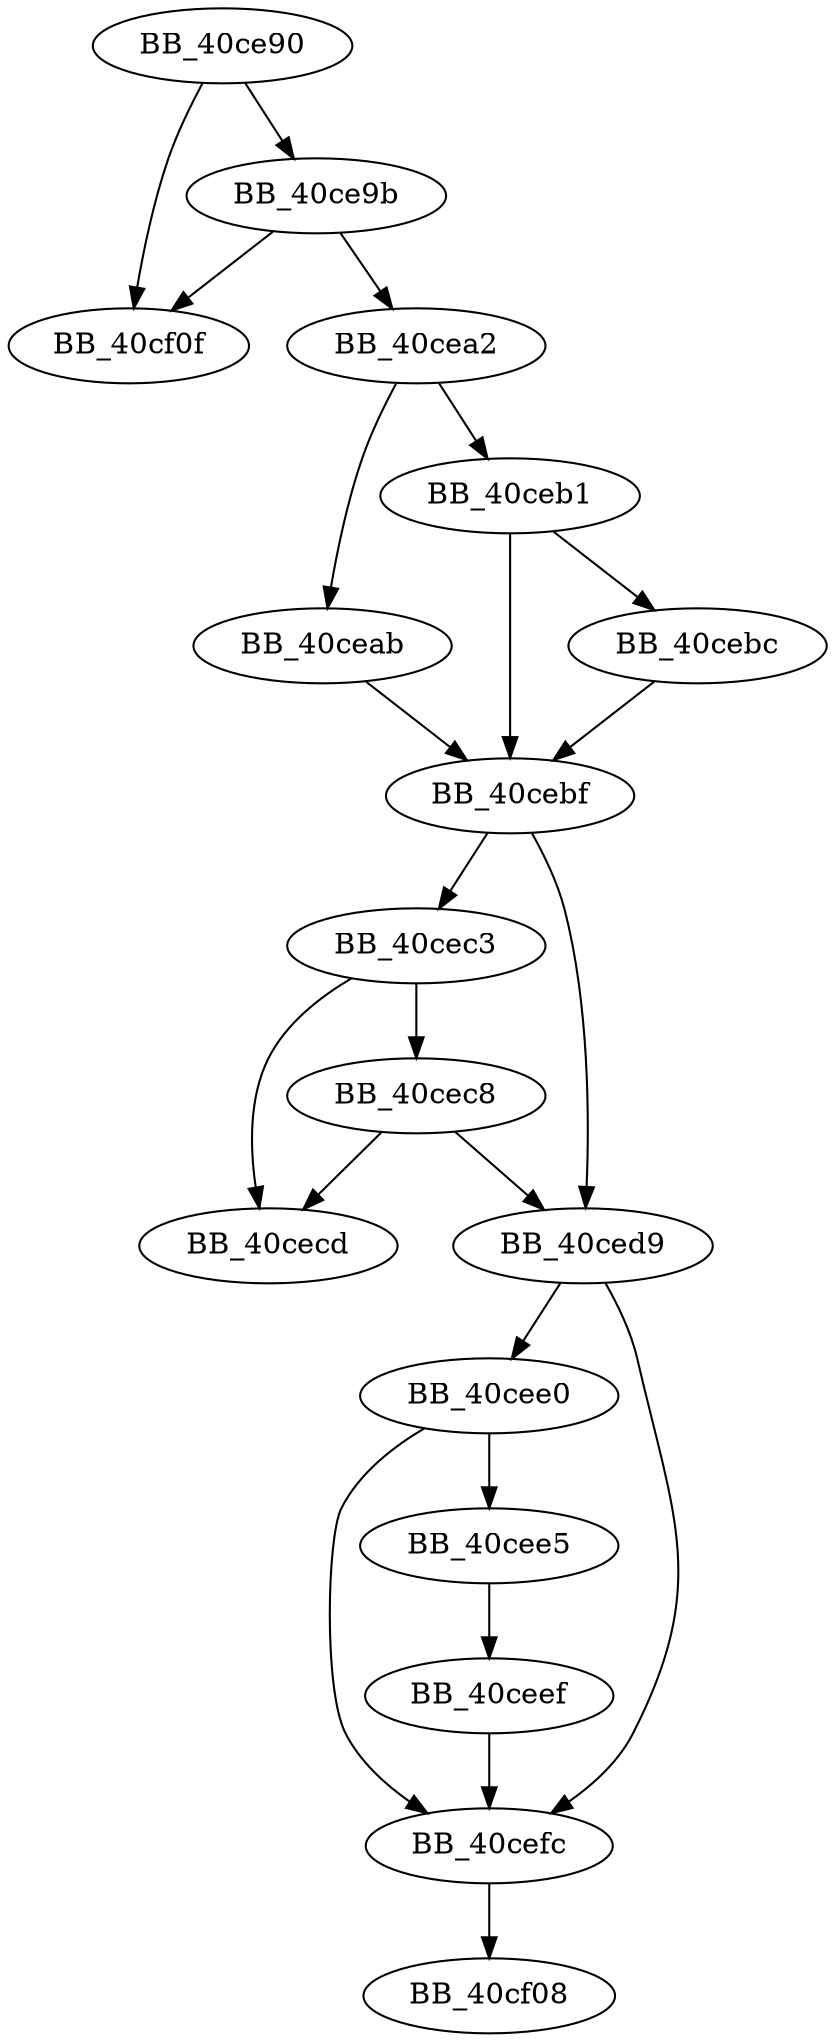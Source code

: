 DiGraph sub_40CE90{
BB_40ce90->BB_40ce9b
BB_40ce90->BB_40cf0f
BB_40ce9b->BB_40cea2
BB_40ce9b->BB_40cf0f
BB_40cea2->BB_40ceab
BB_40cea2->BB_40ceb1
BB_40ceab->BB_40cebf
BB_40ceb1->BB_40cebc
BB_40ceb1->BB_40cebf
BB_40cebc->BB_40cebf
BB_40cebf->BB_40cec3
BB_40cebf->BB_40ced9
BB_40cec3->BB_40cec8
BB_40cec3->BB_40cecd
BB_40cec8->BB_40cecd
BB_40cec8->BB_40ced9
BB_40ced9->BB_40cee0
BB_40ced9->BB_40cefc
BB_40cee0->BB_40cee5
BB_40cee0->BB_40cefc
BB_40cee5->BB_40ceef
BB_40ceef->BB_40cefc
BB_40cefc->BB_40cf08
}
